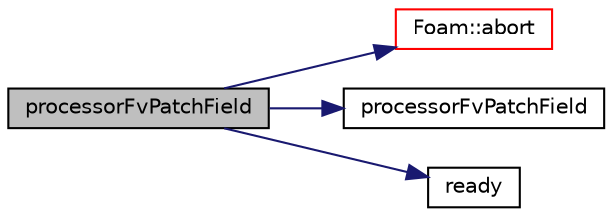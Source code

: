 digraph "processorFvPatchField"
{
  bgcolor="transparent";
  edge [fontname="Helvetica",fontsize="10",labelfontname="Helvetica",labelfontsize="10"];
  node [fontname="Helvetica",fontsize="10",shape=record];
  rankdir="LR";
  Node1 [label="processorFvPatchField",height=0.2,width=0.4,color="black", fillcolor="grey75", style="filled", fontcolor="black"];
  Node1 -> Node2 [color="midnightblue",fontsize="10",style="solid",fontname="Helvetica"];
  Node2 [label="Foam::abort",height=0.2,width=0.4,color="red",URL="$a10936.html#a447107a607d03e417307c203fa5fb44b"];
  Node1 -> Node3 [color="midnightblue",fontsize="10",style="solid",fontname="Helvetica"];
  Node3 [label="processorFvPatchField",height=0.2,width=0.4,color="black",URL="$a02038.html#a78e3fcd7b5465c6f7b94b4fa3c095606",tooltip="Construct from patch and internal field. "];
  Node1 -> Node4 [color="midnightblue",fontsize="10",style="solid",fontname="Helvetica"];
  Node4 [label="ready",height=0.2,width=0.4,color="black",URL="$a02038.html#a9fb588fd953e06ac889fc2789a5d3467",tooltip="Is all data available. "];
}

